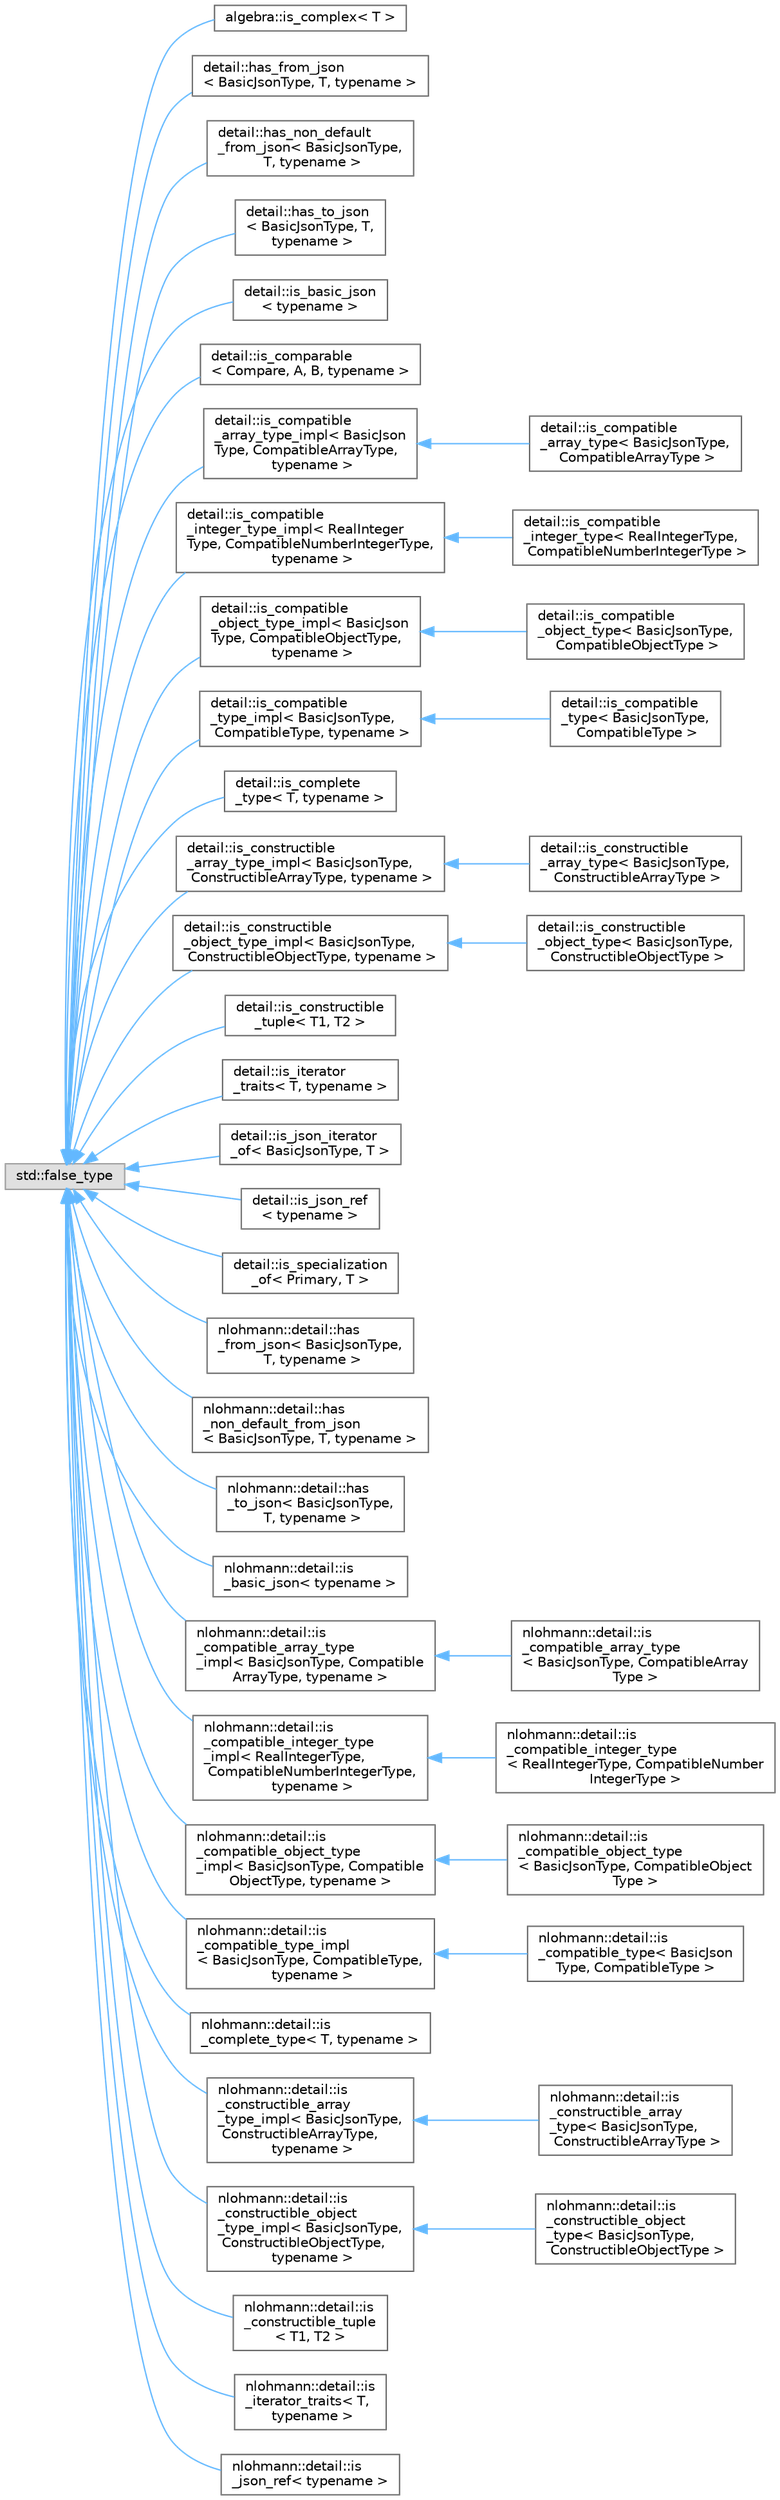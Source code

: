 digraph "Graphical Class Hierarchy"
{
 // LATEX_PDF_SIZE
  bgcolor="transparent";
  edge [fontname=Helvetica,fontsize=10,labelfontname=Helvetica,labelfontsize=10];
  node [fontname=Helvetica,fontsize=10,shape=box,height=0.2,width=0.4];
  rankdir="LR";
  Node0 [id="Node000000",label="std::false_type",height=0.2,width=0.4,color="grey60", fillcolor="#E0E0E0", style="filled",tooltip=" "];
  Node0 -> Node1 [id="edge75_Node000000_Node000001",dir="back",color="steelblue1",style="solid",tooltip=" "];
  Node1 [id="Node000001",label="algebra::is_complex\< T \>",height=0.2,width=0.4,color="grey40", fillcolor="white", style="filled",URL="$structalgebra_1_1is__complex.html",tooltip=" "];
  Node0 -> Node2 [id="edge76_Node000000_Node000002",dir="back",color="steelblue1",style="solid",tooltip=" "];
  Node2 [id="Node000002",label="detail::has_from_json\l\< BasicJsonType, T, typename \>",height=0.2,width=0.4,color="grey40", fillcolor="white", style="filled",URL="$structdetail_1_1has__from__json.html",tooltip=" "];
  Node0 -> Node3 [id="edge77_Node000000_Node000003",dir="back",color="steelblue1",style="solid",tooltip=" "];
  Node3 [id="Node000003",label="detail::has_non_default\l_from_json\< BasicJsonType,\l T, typename \>",height=0.2,width=0.4,color="grey40", fillcolor="white", style="filled",URL="$structdetail_1_1has__non__default__from__json.html",tooltip=" "];
  Node0 -> Node4 [id="edge78_Node000000_Node000004",dir="back",color="steelblue1",style="solid",tooltip=" "];
  Node4 [id="Node000004",label="detail::has_to_json\l\< BasicJsonType, T,\l typename \>",height=0.2,width=0.4,color="grey40", fillcolor="white", style="filled",URL="$structdetail_1_1has__to__json.html",tooltip=" "];
  Node0 -> Node5 [id="edge79_Node000000_Node000005",dir="back",color="steelblue1",style="solid",tooltip=" "];
  Node5 [id="Node000005",label="detail::is_basic_json\l\< typename \>",height=0.2,width=0.4,color="grey40", fillcolor="white", style="filled",URL="$structdetail_1_1is__basic__json.html",tooltip=" "];
  Node0 -> Node6 [id="edge80_Node000000_Node000006",dir="back",color="steelblue1",style="solid",tooltip=" "];
  Node6 [id="Node000006",label="detail::is_comparable\l\< Compare, A, B, typename \>",height=0.2,width=0.4,color="grey40", fillcolor="white", style="filled",URL="$structdetail_1_1is__comparable.html",tooltip=" "];
  Node0 -> Node7 [id="edge81_Node000000_Node000007",dir="back",color="steelblue1",style="solid",tooltip=" "];
  Node7 [id="Node000007",label="detail::is_compatible\l_array_type_impl\< BasicJson\lType, CompatibleArrayType,\l typename \>",height=0.2,width=0.4,color="grey40", fillcolor="white", style="filled",URL="$structdetail_1_1is__compatible__array__type__impl.html",tooltip=" "];
  Node7 -> Node8 [id="edge82_Node000007_Node000008",dir="back",color="steelblue1",style="solid",tooltip=" "];
  Node8 [id="Node000008",label="detail::is_compatible\l_array_type\< BasicJsonType,\l CompatibleArrayType \>",height=0.2,width=0.4,color="grey40", fillcolor="white", style="filled",URL="$structdetail_1_1is__compatible__array__type.html",tooltip=" "];
  Node0 -> Node9 [id="edge83_Node000000_Node000009",dir="back",color="steelblue1",style="solid",tooltip=" "];
  Node9 [id="Node000009",label="detail::is_compatible\l_integer_type_impl\< RealInteger\lType, CompatibleNumberIntegerType,\l typename \>",height=0.2,width=0.4,color="grey40", fillcolor="white", style="filled",URL="$structdetail_1_1is__compatible__integer__type__impl.html",tooltip=" "];
  Node9 -> Node10 [id="edge84_Node000009_Node000010",dir="back",color="steelblue1",style="solid",tooltip=" "];
  Node10 [id="Node000010",label="detail::is_compatible\l_integer_type\< RealIntegerType,\l CompatibleNumberIntegerType \>",height=0.2,width=0.4,color="grey40", fillcolor="white", style="filled",URL="$structdetail_1_1is__compatible__integer__type.html",tooltip=" "];
  Node0 -> Node11 [id="edge85_Node000000_Node000011",dir="back",color="steelblue1",style="solid",tooltip=" "];
  Node11 [id="Node000011",label="detail::is_compatible\l_object_type_impl\< BasicJson\lType, CompatibleObjectType,\l typename \>",height=0.2,width=0.4,color="grey40", fillcolor="white", style="filled",URL="$structdetail_1_1is__compatible__object__type__impl.html",tooltip=" "];
  Node11 -> Node12 [id="edge86_Node000011_Node000012",dir="back",color="steelblue1",style="solid",tooltip=" "];
  Node12 [id="Node000012",label="detail::is_compatible\l_object_type\< BasicJsonType,\l CompatibleObjectType \>",height=0.2,width=0.4,color="grey40", fillcolor="white", style="filled",URL="$structdetail_1_1is__compatible__object__type.html",tooltip=" "];
  Node0 -> Node13 [id="edge87_Node000000_Node000013",dir="back",color="steelblue1",style="solid",tooltip=" "];
  Node13 [id="Node000013",label="detail::is_compatible\l_type_impl\< BasicJsonType,\l CompatibleType, typename \>",height=0.2,width=0.4,color="grey40", fillcolor="white", style="filled",URL="$structdetail_1_1is__compatible__type__impl.html",tooltip=" "];
  Node13 -> Node14 [id="edge88_Node000013_Node000014",dir="back",color="steelblue1",style="solid",tooltip=" "];
  Node14 [id="Node000014",label="detail::is_compatible\l_type\< BasicJsonType,\l CompatibleType \>",height=0.2,width=0.4,color="grey40", fillcolor="white", style="filled",URL="$structdetail_1_1is__compatible__type.html",tooltip=" "];
  Node0 -> Node15 [id="edge89_Node000000_Node000015",dir="back",color="steelblue1",style="solid",tooltip=" "];
  Node15 [id="Node000015",label="detail::is_complete\l_type\< T, typename \>",height=0.2,width=0.4,color="grey40", fillcolor="white", style="filled",URL="$structdetail_1_1is__complete__type.html",tooltip=" "];
  Node0 -> Node16 [id="edge90_Node000000_Node000016",dir="back",color="steelblue1",style="solid",tooltip=" "];
  Node16 [id="Node000016",label="detail::is_constructible\l_array_type_impl\< BasicJsonType,\l ConstructibleArrayType, typename \>",height=0.2,width=0.4,color="grey40", fillcolor="white", style="filled",URL="$structdetail_1_1is__constructible__array__type__impl.html",tooltip=" "];
  Node16 -> Node17 [id="edge91_Node000016_Node000017",dir="back",color="steelblue1",style="solid",tooltip=" "];
  Node17 [id="Node000017",label="detail::is_constructible\l_array_type\< BasicJsonType,\l ConstructibleArrayType \>",height=0.2,width=0.4,color="grey40", fillcolor="white", style="filled",URL="$structdetail_1_1is__constructible__array__type.html",tooltip=" "];
  Node0 -> Node18 [id="edge92_Node000000_Node000018",dir="back",color="steelblue1",style="solid",tooltip=" "];
  Node18 [id="Node000018",label="detail::is_constructible\l_object_type_impl\< BasicJsonType,\l ConstructibleObjectType, typename \>",height=0.2,width=0.4,color="grey40", fillcolor="white", style="filled",URL="$structdetail_1_1is__constructible__object__type__impl.html",tooltip=" "];
  Node18 -> Node19 [id="edge93_Node000018_Node000019",dir="back",color="steelblue1",style="solid",tooltip=" "];
  Node19 [id="Node000019",label="detail::is_constructible\l_object_type\< BasicJsonType,\l ConstructibleObjectType \>",height=0.2,width=0.4,color="grey40", fillcolor="white", style="filled",URL="$structdetail_1_1is__constructible__object__type.html",tooltip=" "];
  Node0 -> Node20 [id="edge94_Node000000_Node000020",dir="back",color="steelblue1",style="solid",tooltip=" "];
  Node20 [id="Node000020",label="detail::is_constructible\l_tuple\< T1, T2 \>",height=0.2,width=0.4,color="grey40", fillcolor="white", style="filled",URL="$structdetail_1_1is__constructible__tuple.html",tooltip=" "];
  Node0 -> Node21 [id="edge95_Node000000_Node000021",dir="back",color="steelblue1",style="solid",tooltip=" "];
  Node21 [id="Node000021",label="detail::is_iterator\l_traits\< T, typename \>",height=0.2,width=0.4,color="grey40", fillcolor="white", style="filled",URL="$structdetail_1_1is__iterator__traits.html",tooltip=" "];
  Node0 -> Node22 [id="edge96_Node000000_Node000022",dir="back",color="steelblue1",style="solid",tooltip=" "];
  Node22 [id="Node000022",label="detail::is_json_iterator\l_of\< BasicJsonType, T \>",height=0.2,width=0.4,color="grey40", fillcolor="white", style="filled",URL="$structdetail_1_1is__json__iterator__of.html",tooltip=" "];
  Node0 -> Node23 [id="edge97_Node000000_Node000023",dir="back",color="steelblue1",style="solid",tooltip=" "];
  Node23 [id="Node000023",label="detail::is_json_ref\l\< typename \>",height=0.2,width=0.4,color="grey40", fillcolor="white", style="filled",URL="$structdetail_1_1is__json__ref.html",tooltip=" "];
  Node0 -> Node24 [id="edge98_Node000000_Node000024",dir="back",color="steelblue1",style="solid",tooltip=" "];
  Node24 [id="Node000024",label="detail::is_specialization\l_of\< Primary, T \>",height=0.2,width=0.4,color="grey40", fillcolor="white", style="filled",URL="$structdetail_1_1is__specialization__of.html",tooltip=" "];
  Node0 -> Node25 [id="edge99_Node000000_Node000025",dir="back",color="steelblue1",style="solid",tooltip=" "];
  Node25 [id="Node000025",label="nlohmann::detail::has\l_from_json\< BasicJsonType,\l T, typename \>",height=0.2,width=0.4,color="grey40", fillcolor="white", style="filled",URL="$structnlohmann_1_1detail_1_1has__from__json.html",tooltip=" "];
  Node0 -> Node26 [id="edge100_Node000000_Node000026",dir="back",color="steelblue1",style="solid",tooltip=" "];
  Node26 [id="Node000026",label="nlohmann::detail::has\l_non_default_from_json\l\< BasicJsonType, T, typename \>",height=0.2,width=0.4,color="grey40", fillcolor="white", style="filled",URL="$structnlohmann_1_1detail_1_1has__non__default__from__json.html",tooltip=" "];
  Node0 -> Node27 [id="edge101_Node000000_Node000027",dir="back",color="steelblue1",style="solid",tooltip=" "];
  Node27 [id="Node000027",label="nlohmann::detail::has\l_to_json\< BasicJsonType,\l T, typename \>",height=0.2,width=0.4,color="grey40", fillcolor="white", style="filled",URL="$structnlohmann_1_1detail_1_1has__to__json.html",tooltip=" "];
  Node0 -> Node28 [id="edge102_Node000000_Node000028",dir="back",color="steelblue1",style="solid",tooltip=" "];
  Node28 [id="Node000028",label="nlohmann::detail::is\l_basic_json\< typename \>",height=0.2,width=0.4,color="grey40", fillcolor="white", style="filled",URL="$structnlohmann_1_1detail_1_1is__basic__json.html",tooltip=" "];
  Node0 -> Node29 [id="edge103_Node000000_Node000029",dir="back",color="steelblue1",style="solid",tooltip=" "];
  Node29 [id="Node000029",label="nlohmann::detail::is\l_compatible_array_type\l_impl\< BasicJsonType, Compatible\lArrayType, typename \>",height=0.2,width=0.4,color="grey40", fillcolor="white", style="filled",URL="$structnlohmann_1_1detail_1_1is__compatible__array__type__impl.html",tooltip=" "];
  Node29 -> Node30 [id="edge104_Node000029_Node000030",dir="back",color="steelblue1",style="solid",tooltip=" "];
  Node30 [id="Node000030",label="nlohmann::detail::is\l_compatible_array_type\l\< BasicJsonType, CompatibleArray\lType \>",height=0.2,width=0.4,color="grey40", fillcolor="white", style="filled",URL="$structnlohmann_1_1detail_1_1is__compatible__array__type.html",tooltip=" "];
  Node0 -> Node31 [id="edge105_Node000000_Node000031",dir="back",color="steelblue1",style="solid",tooltip=" "];
  Node31 [id="Node000031",label="nlohmann::detail::is\l_compatible_integer_type\l_impl\< RealIntegerType,\l CompatibleNumberIntegerType,\l typename \>",height=0.2,width=0.4,color="grey40", fillcolor="white", style="filled",URL="$structnlohmann_1_1detail_1_1is__compatible__integer__type__impl.html",tooltip=" "];
  Node31 -> Node32 [id="edge106_Node000031_Node000032",dir="back",color="steelblue1",style="solid",tooltip=" "];
  Node32 [id="Node000032",label="nlohmann::detail::is\l_compatible_integer_type\l\< RealIntegerType, CompatibleNumber\lIntegerType \>",height=0.2,width=0.4,color="grey40", fillcolor="white", style="filled",URL="$structnlohmann_1_1detail_1_1is__compatible__integer__type.html",tooltip=" "];
  Node0 -> Node33 [id="edge107_Node000000_Node000033",dir="back",color="steelblue1",style="solid",tooltip=" "];
  Node33 [id="Node000033",label="nlohmann::detail::is\l_compatible_object_type\l_impl\< BasicJsonType, Compatible\lObjectType, typename \>",height=0.2,width=0.4,color="grey40", fillcolor="white", style="filled",URL="$structnlohmann_1_1detail_1_1is__compatible__object__type__impl.html",tooltip=" "];
  Node33 -> Node34 [id="edge108_Node000033_Node000034",dir="back",color="steelblue1",style="solid",tooltip=" "];
  Node34 [id="Node000034",label="nlohmann::detail::is\l_compatible_object_type\l\< BasicJsonType, CompatibleObject\lType \>",height=0.2,width=0.4,color="grey40", fillcolor="white", style="filled",URL="$structnlohmann_1_1detail_1_1is__compatible__object__type.html",tooltip=" "];
  Node0 -> Node35 [id="edge109_Node000000_Node000035",dir="back",color="steelblue1",style="solid",tooltip=" "];
  Node35 [id="Node000035",label="nlohmann::detail::is\l_compatible_type_impl\l\< BasicJsonType, CompatibleType,\l typename \>",height=0.2,width=0.4,color="grey40", fillcolor="white", style="filled",URL="$structnlohmann_1_1detail_1_1is__compatible__type__impl.html",tooltip=" "];
  Node35 -> Node36 [id="edge110_Node000035_Node000036",dir="back",color="steelblue1",style="solid",tooltip=" "];
  Node36 [id="Node000036",label="nlohmann::detail::is\l_compatible_type\< BasicJson\lType, CompatibleType \>",height=0.2,width=0.4,color="grey40", fillcolor="white", style="filled",URL="$structnlohmann_1_1detail_1_1is__compatible__type.html",tooltip=" "];
  Node0 -> Node37 [id="edge111_Node000000_Node000037",dir="back",color="steelblue1",style="solid",tooltip=" "];
  Node37 [id="Node000037",label="nlohmann::detail::is\l_complete_type\< T, typename \>",height=0.2,width=0.4,color="grey40", fillcolor="white", style="filled",URL="$structnlohmann_1_1detail_1_1is__complete__type.html",tooltip=" "];
  Node0 -> Node38 [id="edge112_Node000000_Node000038",dir="back",color="steelblue1",style="solid",tooltip=" "];
  Node38 [id="Node000038",label="nlohmann::detail::is\l_constructible_array\l_type_impl\< BasicJsonType,\l ConstructibleArrayType,\l typename \>",height=0.2,width=0.4,color="grey40", fillcolor="white", style="filled",URL="$structnlohmann_1_1detail_1_1is__constructible__array__type__impl.html",tooltip=" "];
  Node38 -> Node39 [id="edge113_Node000038_Node000039",dir="back",color="steelblue1",style="solid",tooltip=" "];
  Node39 [id="Node000039",label="nlohmann::detail::is\l_constructible_array\l_type\< BasicJsonType,\l ConstructibleArrayType \>",height=0.2,width=0.4,color="grey40", fillcolor="white", style="filled",URL="$structnlohmann_1_1detail_1_1is__constructible__array__type.html",tooltip=" "];
  Node0 -> Node40 [id="edge114_Node000000_Node000040",dir="back",color="steelblue1",style="solid",tooltip=" "];
  Node40 [id="Node000040",label="nlohmann::detail::is\l_constructible_object\l_type_impl\< BasicJsonType,\l ConstructibleObjectType,\l typename \>",height=0.2,width=0.4,color="grey40", fillcolor="white", style="filled",URL="$structnlohmann_1_1detail_1_1is__constructible__object__type__impl.html",tooltip=" "];
  Node40 -> Node41 [id="edge115_Node000040_Node000041",dir="back",color="steelblue1",style="solid",tooltip=" "];
  Node41 [id="Node000041",label="nlohmann::detail::is\l_constructible_object\l_type\< BasicJsonType,\l ConstructibleObjectType \>",height=0.2,width=0.4,color="grey40", fillcolor="white", style="filled",URL="$structnlohmann_1_1detail_1_1is__constructible__object__type.html",tooltip=" "];
  Node0 -> Node42 [id="edge116_Node000000_Node000042",dir="back",color="steelblue1",style="solid",tooltip=" "];
  Node42 [id="Node000042",label="nlohmann::detail::is\l_constructible_tuple\l\< T1, T2 \>",height=0.2,width=0.4,color="grey40", fillcolor="white", style="filled",URL="$structnlohmann_1_1detail_1_1is__constructible__tuple.html",tooltip=" "];
  Node0 -> Node43 [id="edge117_Node000000_Node000043",dir="back",color="steelblue1",style="solid",tooltip=" "];
  Node43 [id="Node000043",label="nlohmann::detail::is\l_iterator_traits\< T,\l typename \>",height=0.2,width=0.4,color="grey40", fillcolor="white", style="filled",URL="$structnlohmann_1_1detail_1_1is__iterator__traits.html",tooltip=" "];
  Node0 -> Node44 [id="edge118_Node000000_Node000044",dir="back",color="steelblue1",style="solid",tooltip=" "];
  Node44 [id="Node000044",label="nlohmann::detail::is\l_json_ref\< typename \>",height=0.2,width=0.4,color="grey40", fillcolor="white", style="filled",URL="$structnlohmann_1_1detail_1_1is__json__ref.html",tooltip=" "];
}
